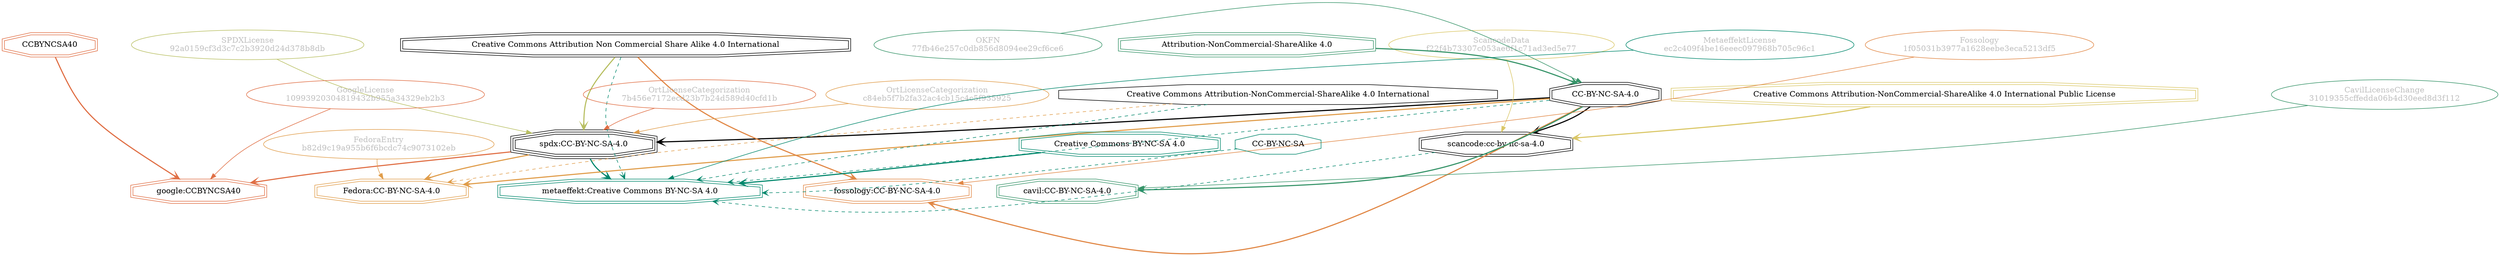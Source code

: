 strict digraph {
    node [shape=box];
    graph [splines=curved];
    1008 [label="SPDXLicense\n92a0159cf3d3c7c2b3920d24d378b8db"
         ,fontcolor=gray
         ,color="#b8bf62"
         ,fillcolor="beige;1"
         ,shape=ellipse];
    1009 [label="spdx:CC-BY-NC-SA-4.0"
         ,shape=tripleoctagon];
    1010 [label="CC-BY-NC-SA-4.0"
         ,shape=doubleoctagon];
    1011 [label="Creative Commons Attribution Non Commercial Share Alike 4.0 International"
         ,shape=doubleoctagon];
    5417 [label="GoogleLicense\n10993920304819432b955a34329eb2b3"
         ,fontcolor=gray
         ,color="#e06f45"
         ,fillcolor="beige;1"
         ,shape=ellipse];
    5418 [label="google:CCBYNCSA40"
         ,color="#e06f45"
         ,shape=doubleoctagon];
    5419 [label=CCBYNCSA40
         ,color="#e06f45"
         ,shape=doubleoctagon];
    6153 [label="FedoraEntry\nb82d9c19a955b6f6bcdc74c9073102eb"
         ,fontcolor=gray
         ,color="#e09d4b"
         ,fillcolor="beige;1"
         ,shape=ellipse];
    6154 [label="Fedora:CC-BY-NC-SA-4.0"
         ,color="#e09d4b"
         ,shape=doubleoctagon];
    6155 [label="Creative Commons Attribution-NonCommercial-ShareAlike 4.0 International"
         ,shape=octagon];
    13416 [label="ScancodeData\nf22f4b73307c053ae6f1c71ad3ed5e77"
          ,fontcolor=gray
          ,color="#dac767"
          ,fillcolor="beige;1"
          ,shape=ellipse];
    13417 [label="scancode:cc-by-nc-sa-4.0"
          ,shape=doubleoctagon];
    13418 [label="Creative Commons Attribution-NonCommercial-ShareAlike 4.0 International Public License"
          ,color="#dac767"
          ,shape=doubleoctagon];
    27293 [label="Fossology\n1f05031b3977a1628eebe3eca5213df5"
          ,fontcolor=gray
          ,color="#e18745"
          ,fillcolor="beige;1"
          ,shape=ellipse];
    27294 [label="fossology:CC-BY-NC-SA-4.0"
          ,color="#e18745"
          ,shape=doubleoctagon];
    28261 [label="OKFN\n77fb46e257c0db856d8094ee29cf6ce6"
          ,fontcolor=gray
          ,color="#379469"
          ,fillcolor="beige;1"
          ,shape=ellipse];
    28262 [label="Attribution-NonCommercial-ShareAlike 4.0"
          ,color="#379469"
          ,shape=doubleoctagon];
    28595 [label="OrtLicenseCategorization\n7b456e7172ecd23b7b24d589d40cfd1b"
          ,fontcolor=gray
          ,color="#e06f45"
          ,fillcolor="beige;1"
          ,shape=ellipse];
    35420 [label="OrtLicenseCategorization\nc84eb5f7b2fa32ac4cb15c4c5f935925"
          ,fontcolor=gray
          ,color="#e09d4b"
          ,fillcolor="beige;1"
          ,shape=ellipse];
    36597 [label="CavilLicenseChange\n31019355cffedda06b4d30eed8d3f112"
          ,fontcolor=gray
          ,color="#379469"
          ,fillcolor="beige;1"
          ,shape=ellipse];
    36598 [label="cavil:CC-BY-NC-SA-4.0"
          ,color="#379469"
          ,shape=doubleoctagon];
    40155 [label="MetaeffektLicense\nec2c409f4be16eeec097968b705c96c1"
          ,fontcolor=gray
          ,color="#00876c"
          ,fillcolor="beige;1"
          ,shape=ellipse];
    40156 [label="metaeffekt:Creative Commons BY-NC-SA 4.0"
          ,color="#00876c"
          ,shape=doubleoctagon];
    40157 [label="Creative Commons BY-NC-SA 4.0"
          ,color="#00876c"
          ,shape=doubleoctagon];
    40158 [label="CC-BY-NC-SA"
          ,color="#00876c"
          ,shape=octagon];
    1008 -> 1009 [weight=0.5
                 ,color="#b8bf62"];
    1009 -> 5418 [style=bold
                 ,arrowhead=vee
                 ,weight=0.7
                 ,color="#e06f45"];
    1009 -> 6154 [style=bold
                 ,arrowhead=vee
                 ,weight=0.7
                 ,color="#e09d4b"];
    1009 -> 40156 [style=bold
                  ,arrowhead=vee
                  ,weight=0.7
                  ,color="#00876c"];
    1010 -> 1009 [style=bold
                 ,arrowhead=vee
                 ,weight=0.7];
    1010 -> 6154 [style=bold
                 ,arrowhead=vee
                 ,weight=0.7
                 ,color="#e09d4b"];
    1010 -> 13417 [style=bold
                  ,arrowhead=vee
                  ,weight=0.7];
    1010 -> 27294 [style=bold
                  ,arrowhead=vee
                  ,weight=0.7
                  ,color="#e18745"];
    1010 -> 36598 [style=bold
                  ,arrowhead=vee
                  ,weight=0.7
                  ,color="#379469"];
    1010 -> 36598 [style=bold
                  ,arrowhead=vee
                  ,weight=0.7
                  ,color="#379469"];
    1010 -> 40156 [style=dashed
                  ,arrowhead=vee
                  ,weight=0.5
                  ,color="#00876c"];
    1011 -> 1009 [style=bold
                 ,arrowhead=vee
                 ,weight=0.7
                 ,color="#b8bf62"];
    1011 -> 27294 [style=bold
                  ,arrowhead=vee
                  ,weight=0.7
                  ,color="#e18745"];
    1011 -> 40156 [style=dashed
                  ,arrowhead=vee
                  ,weight=0.5
                  ,color="#00876c"];
    5417 -> 5418 [weight=0.5
                 ,color="#e06f45"];
    5419 -> 5418 [style=bold
                 ,arrowhead=vee
                 ,weight=0.7
                 ,color="#e06f45"];
    6153 -> 6154 [weight=0.5
                 ,color="#e09d4b"];
    6155 -> 6154 [style=dashed
                 ,arrowhead=vee
                 ,weight=0.5
                 ,color="#e09d4b"];
    6155 -> 40156 [style=dashed
                  ,arrowhead=vee
                  ,weight=0.5
                  ,color="#00876c"];
    13416 -> 13417 [weight=0.5
                   ,color="#dac767"];
    13417 -> 40156 [style=dashed
                   ,arrowhead=vee
                   ,weight=0.5
                   ,color="#00876c"];
    13418 -> 13417 [style=bold
                   ,arrowhead=vee
                   ,weight=0.7
                   ,color="#dac767"];
    27293 -> 27294 [weight=0.5
                   ,color="#e18745"];
    28261 -> 1010 [weight=0.5
                  ,color="#379469"];
    28262 -> 1010 [style=bold
                  ,arrowhead=vee
                  ,weight=0.7
                  ,color="#379469"];
    28595 -> 1009 [weight=0.5
                  ,color="#e06f45"];
    35420 -> 1009 [weight=0.5
                  ,color="#e09d4b"];
    36597 -> 36598 [weight=0.5
                   ,color="#379469"];
    40155 -> 40156 [weight=0.5
                   ,color="#00876c"];
    40157 -> 40156 [style=bold
                   ,arrowhead=vee
                   ,weight=0.7
                   ,color="#00876c"];
    40158 -> 40156 [style=dashed
                   ,arrowhead=vee
                   ,weight=0.5
                   ,color="#00876c"];
}
